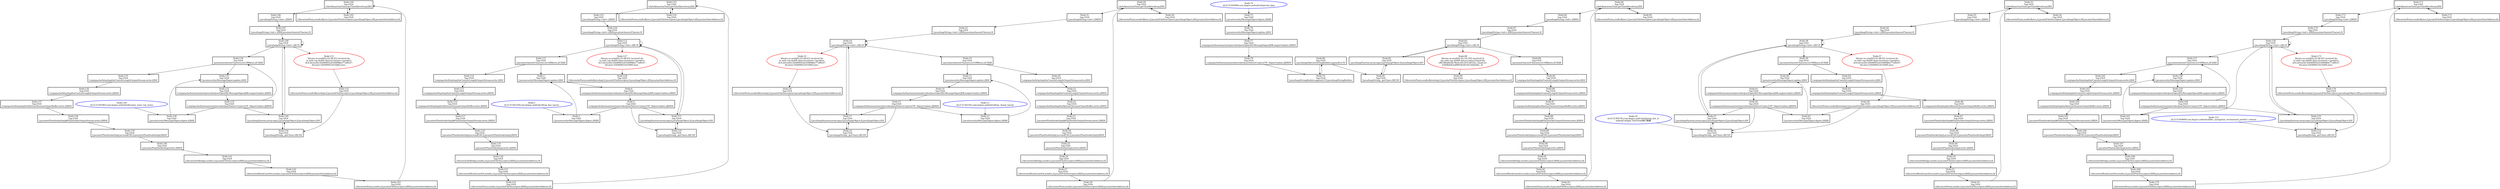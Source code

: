 digraph G {
N144 [shape=box,color=black,style=bold,label="Node:144\nTag:1024\nLdalvik/system/Taint;getTaintByteArray,([B)I"];
N148 [shape=box,color=black,style=bold,label="Node:148\nTag:1024\nLjava/lang/String;<init>,(II[C)V"];
N146 [shape=box,color=black,style=bold,label="Node:146\nTag:1024\nLjava/lang/String;<init>,([BII)V"];
N147 [shape=box,color=black,style=bold,label="Node:147\nTag:1024\nLjava/lang/String;<init>,([BIILjava/nio/charset/Charset;)V"];
N150 [shape=box,color=black,style=bold,label="Node:150\nTag:1024\nLjava/lang/String;_getChars,(II[CI)V"];
N149 [shape=box,color=black,style=bold,label="Node:149\nTag:1024\nLjava/lang/System;arraycopy,(Ljava/lang/Object;ILjava/lang/Object;II)V"];
N138 [shape=box,color=black,style=bold,label="Node:138\nTag:1024\nLjava/net/PlainSocketImpl$PlainSocketOutputStream;write,([BII)V"];
N139 [shape=box,color=black,style=bold,label="Node:139\nTag:1024\nLjava/net/PlainSocketImpl;access$100,(Ljava/net/PlainSocketImpl;[BII)V"];
N140 [shape=box,color=black,style=bold,label="Node:140\nTag:1024\nLjava/net/PlainSocketImpl;write,([BII)V"];
N134 [shape=box,color=black,style=bold,label="Node:134\nTag:1024\nLjava/nio/charset/Charsets;toUtf8Bytes,([CII)[B"];
N130 [shape=box,color=black,style=bold,label="Node:130\nTag:1024\nLjava/security/MessageDigest;digest,([B)[B"];
N131 [shape=box,color=black,style=bold,label="Node:131\nTag:1024\nLjava/security/MessageDigest;update,([B)V"];
N142 [shape=box,color=black,style=bold,label="Node:142\nTag:1024\nLlibcore/io/BlockGuardOs;sendto,(Ljava/io/FileDescriptor;[BIIILjava/net/InetAddress;I)I"];
N141 [shape=box,color=black,style=bold,label="Node:141\nTag:1024\nLlibcore/io/IoBridge;sendto,(Ljava/io/FileDescriptor;[BIIILjava/net/InetAddress;I)I"];
N143 [shape=box,color=black,style=bold,label="Node:143\nTag:1024\nLlibcore/io/Posix;sendto,(Ljava/io/FileDescriptor;[BIIILjava/net/InetAddress;I)I"];
N145 [shape=box,color=black,style=bold,label="Node:145\nTag:1024\nLlibcore/io/Posix;sendtoBytes,(Ljava/io/FileDescriptor;Ljava/lang/Object;IIILjava/net/InetAddress;I)I"];
N152 [shape=box,color=black,style=bold,label="Node:152\nTag:1024\nLlibcore/io/Posix;sendtoBytesImpl,(Ljava/io/FileDescriptor;Ljava/lang/Object;IIILjava/net/InetAddress;I)I"];
N133 [shape=box,color=black,style=bold,label="Node:133\nTag:1024\nLorg/apache/harmony/xnet/provider/jsse/NativeCrypto;EVP_DigestUpdate,(J[BII)V"];
N132 [shape=box,color=black,style=bold,label="Node:132\nTag:1024\nLorg/apache/harmony/xnet/provider/jsse/OpenSSLMessageDigestJDK;engineUpdate,([BII)V"];
N137 [shape=box,color=black,style=bold,label="Node:137\nTag:1024\nLorg/apache/http/impl/io/AbstractSessionOutputBuffer;write,([BII)V"];
N135 [shape=box,color=black,style=bold,label="Node:135\nTag:1024\nLorg/apache/http/impl/io/ContentLengthOutputStream;write,([B)V"];
N136 [shape=box,color=black,style=bold,label="Node:136\nTag:1024\nLorg/apache/http/impl/io/ContentLengthOutputStream;write,([BII)V"];
N129 [shape=ellipse,color=blue,style=bold,label="Node:129\nid:2131361803;com.kugou.android:id/comm_main_top_menu"];
N151 [shape=ellipse,color=red,style=bold,label="Node:151\nlibcore.os.send(42.62.68.65) received da-\nta with tag 0x400 data=[content={product-\nid:4,deviceid:356489052416489$4e77af8c47-\n6d,imei:356489052416489,imsi: "];
N123 [shape=box,color=black,style=bold,label="Node:123\nTag:1024\nLdalvik/system/Taint;getTaintByteArray,([B)I"];
N112 [shape=box,color=black,style=bold,label="Node:112\nTag:1024\nLjava/lang/String;<init>,(II[C)V"];
N125 [shape=box,color=black,style=bold,label="Node:125\nTag:1024\nLjava/lang/String;<init>,([BII)V"];
N126 [shape=box,color=black,style=bold,label="Node:126\nTag:1024\nLjava/lang/String;<init>,([BIILjava/nio/charset/Charset;)V"];
N110 [shape=box,color=black,style=bold,label="Node:110\nTag:1024\nLjava/lang/String;_getChars,(II[CI)V"];
N111 [shape=box,color=black,style=bold,label="Node:111\nTag:1024\nLjava/lang/System;arraycopy,(Ljava/lang/Object;ILjava/lang/Object;II)V"];
N117 [shape=box,color=black,style=bold,label="Node:117\nTag:1024\nLjava/net/PlainSocketImpl$PlainSocketOutputStream;write,([BII)V"];
N118 [shape=box,color=black,style=bold,label="Node:118\nTag:1024\nLjava/net/PlainSocketImpl;access$100,(Ljava/net/PlainSocketImpl;[BII)V"];
N119 [shape=box,color=black,style=bold,label="Node:119\nTag:1024\nLjava/net/PlainSocketImpl;write,([BII)V"];
N113 [shape=box,color=black,style=bold,label="Node:113\nTag:1024\nLjava/nio/charset/Charsets;toUtf8Bytes,([CII)[B"];
N2 [shape=box,color=black,style=bold,label="Node:2\nTag:1024\nLjava/security/MessageDigest;digest,([B)[B"];
N3 [shape=box,color=black,style=bold,label="Node:3\nTag:1024\nLjava/security/MessageDigest;update,([B)V"];
N121 [shape=box,color=black,style=bold,label="Node:121\nTag:1024\nLlibcore/io/BlockGuardOs;sendto,(Ljava/io/FileDescriptor;[BIIILjava/net/InetAddress;I)I"];
N120 [shape=box,color=black,style=bold,label="Node:120\nTag:1024\nLlibcore/io/IoBridge;sendto,(Ljava/io/FileDescriptor;[BIIILjava/net/InetAddress;I)I"];
N122 [shape=box,color=black,style=bold,label="Node:122\nTag:1024\nLlibcore/io/Posix;sendto,(Ljava/io/FileDescriptor;[BIIILjava/net/InetAddress;I)I"];
N124 [shape=box,color=black,style=bold,label="Node:124\nTag:1024\nLlibcore/io/Posix;sendtoBytes,(Ljava/io/FileDescriptor;Ljava/lang/Object;IIILjava/net/InetAddress;I)I"];
N128 [shape=box,color=black,style=bold,label="Node:128\nTag:1024\nLlibcore/io/Posix;sendtoBytesImpl,(Ljava/io/FileDescriptor;Ljava/lang/Object;IIILjava/net/InetAddress;I)I"];
N5 [shape=box,color=black,style=bold,label="Node:5\nTag:1024\nLorg/apache/harmony/xnet/provider/jsse/NativeCrypto;EVP_DigestUpdate,(J[BII)V"];
N4 [shape=box,color=black,style=bold,label="Node:4\nTag:1024\nLorg/apache/harmony/xnet/provider/jsse/OpenSSLMessageDigestJDK;engineUpdate,([BII)V"];
N116 [shape=box,color=black,style=bold,label="Node:116\nTag:1024\nLorg/apache/http/impl/io/AbstractSessionOutputBuffer;write,([BII)V"];
N114 [shape=box,color=black,style=bold,label="Node:114\nTag:1024\nLorg/apache/http/impl/io/ContentLengthOutputStream;write,([B)V"];
N115 [shape=box,color=black,style=bold,label="Node:115\nTag:1024\nLorg/apache/http/impl/io/ContentLengthOutputStream;write,([BII)V"];
N1 [shape=ellipse,color=blue,style=bold,label="Node:1\nid:2131362339;com.kugou.android:id/top_kan_layout"];
N127 [shape=ellipse,color=red,style=bold,label="Node:127\nlibcore.os.send(42.62.68.65) received da-\nta with tag 0x400 data=[content={product-\nid:5,deviceid:356489052416489$4e77af8c47-\n6d,imei:356489052416489,imsi: "];
N29 [shape=box,color=black,style=bold,label="Node:29\nTag:1024\nLdalvik/system/Taint;getTaintByteArray,([B)I"];
N18 [shape=box,color=black,style=bold,label="Node:18\nTag:1024\nLjava/lang/String;<init>,(II[C)V"];
N31 [shape=box,color=black,style=bold,label="Node:31\nTag:1024\nLjava/lang/String;<init>,([BII)V"];
N32 [shape=box,color=black,style=bold,label="Node:32\nTag:1024\nLjava/lang/String;<init>,([BIILjava/nio/charset/Charset;)V"];
N16 [shape=box,color=black,style=bold,label="Node:16\nTag:1024\nLjava/lang/String;_getChars,(II[CI)V"];
N17 [shape=box,color=black,style=bold,label="Node:17\nTag:1024\nLjava/lang/System;arraycopy,(Ljava/lang/Object;ILjava/lang/Object;II)V"];
N23 [shape=box,color=black,style=bold,label="Node:23\nTag:1024\nLjava/net/PlainSocketImpl$PlainSocketOutputStream;write,([BII)V"];
N24 [shape=box,color=black,style=bold,label="Node:24\nTag:1024\nLjava/net/PlainSocketImpl;access$100,(Ljava/net/PlainSocketImpl;[BII)V"];
N25 [shape=box,color=black,style=bold,label="Node:25\nTag:1024\nLjava/net/PlainSocketImpl;write,([BII)V"];
N19 [shape=box,color=black,style=bold,label="Node:19\nTag:1024\nLjava/nio/charset/Charsets;toUtf8Bytes,([CII)[B"];
N12 [shape=box,color=black,style=bold,label="Node:12\nTag:1024\nLjava/security/MessageDigest;digest,([B)[B"];
N13 [shape=box,color=black,style=bold,label="Node:13\nTag:1024\nLjava/security/MessageDigest;update,([B)V"];
N27 [shape=box,color=black,style=bold,label="Node:27\nTag:1024\nLlibcore/io/BlockGuardOs;sendto,(Ljava/io/FileDescriptor;[BIIILjava/net/InetAddress;I)I"];
N26 [shape=box,color=black,style=bold,label="Node:26\nTag:1024\nLlibcore/io/IoBridge;sendto,(Ljava/io/FileDescriptor;[BIIILjava/net/InetAddress;I)I"];
N28 [shape=box,color=black,style=bold,label="Node:28\nTag:1024\nLlibcore/io/Posix;sendto,(Ljava/io/FileDescriptor;[BIIILjava/net/InetAddress;I)I"];
N30 [shape=box,color=black,style=bold,label="Node:30\nTag:1024\nLlibcore/io/Posix;sendtoBytes,(Ljava/io/FileDescriptor;Ljava/lang/Object;IIILjava/net/InetAddress;I)I"];
N34 [shape=box,color=black,style=bold,label="Node:34\nTag:1024\nLlibcore/io/Posix;sendtoBytesImpl,(Ljava/io/FileDescriptor;Ljava/lang/Object;IIILjava/net/InetAddress;I)I"];
N15 [shape=box,color=black,style=bold,label="Node:15\nTag:1024\nLorg/apache/harmony/xnet/provider/jsse/NativeCrypto;EVP_DigestUpdate,(J[BII)V"];
N14 [shape=box,color=black,style=bold,label="Node:14\nTag:1024\nLorg/apache/harmony/xnet/provider/jsse/OpenSSLMessageDigestJDK;engineUpdate,([BII)V"];
N22 [shape=box,color=black,style=bold,label="Node:22\nTag:1024\nLorg/apache/http/impl/io/AbstractSessionOutputBuffer;write,([BII)V"];
N20 [shape=box,color=black,style=bold,label="Node:20\nTag:1024\nLorg/apache/http/impl/io/ContentLengthOutputStream;write,([B)V"];
N21 [shape=box,color=black,style=bold,label="Node:21\nTag:1024\nLorg/apache/http/impl/io/ContentLengthOutputStream;write,([BII)V"];
N11 [shape=ellipse,color=blue,style=bold,label="Node:11\nid:2131362341;com.kugou.android:id/top_chang_layout"];
N33 [shape=ellipse,color=red,style=bold,label="Node:33\nlibcore.os.send(42.62.68.65) received da-\nta with tag 0x400 data=[content={product-\nid:4,deviceid:356489052416489$4e77af8c47-\n6d,imei:356489052416489,imsi: "];
N94 [shape=box,color=black,style=bold,label="Node:94\nTag:1024\nLdalvik/system/Taint;getTaintByteArray,([B)I"];
N80 [shape=box,color=black,style=bold,label="Node:80\nTag:1024\nLjava/lang/AbstractStringBuilder;append0,(C)V"];
N83 [shape=box,color=black,style=bold,label="Node:83\nTag:1024\nLjava/lang/String;<init>,(II[C)V"];
N96 [shape=box,color=black,style=bold,label="Node:96\nTag:1024\nLjava/lang/String;<init>,([BII)V"];
N97 [shape=box,color=black,style=bold,label="Node:97\nTag:1024\nLjava/lang/String;<init>,([BIILjava/nio/charset/Charset;)V"];
N81 [shape=box,color=black,style=bold,label="Node:81\nTag:1024\nLjava/lang/String;_getChars,(II[CI)V"];
N79 [shape=box,color=black,style=bold,label="Node:79\nTag:1024\nLjava/lang/StringBuilder;append,(C)Ljava/lang/StringBuilder;"];
N82 [shape=box,color=black,style=bold,label="Node:82\nTag:1024\nLjava/lang/System;arraycopy,(Ljava/lang/Object;ILjava/lang/Object;II)V"];
N88 [shape=box,color=black,style=bold,label="Node:88\nTag:1024\nLjava/net/PlainSocketImpl$PlainSocketOutputStream;write,([BII)V"];
N89 [shape=box,color=black,style=bold,label="Node:89\nTag:1024\nLjava/net/PlainSocketImpl;access$100,(Ljava/net/PlainSocketImpl;[BII)V"];
N90 [shape=box,color=black,style=bold,label="Node:90\nTag:1024\nLjava/net/PlainSocketImpl;write,([BII)V"];
N84 [shape=box,color=black,style=bold,label="Node:84\nTag:1024\nLjava/nio/charset/Charsets;toUtf8Bytes,([CII)[B"];
N75 [shape=box,color=black,style=bold,label="Node:75\nTag:1024\nLjava/security/MessageDigest;digest,([B)[B"];
N76 [shape=box,color=black,style=bold,label="Node:76\nTag:1024\nLjava/security/MessageDigest;update,([B)V"];
N92 [shape=box,color=black,style=bold,label="Node:92\nTag:1024\nLlibcore/io/BlockGuardOs;sendto,(Ljava/io/FileDescriptor;[BIIILjava/net/InetAddress;I)I"];
N91 [shape=box,color=black,style=bold,label="Node:91\nTag:1024\nLlibcore/io/IoBridge;sendto,(Ljava/io/FileDescriptor;[BIIILjava/net/InetAddress;I)I"];
N93 [shape=box,color=black,style=bold,label="Node:93\nTag:1024\nLlibcore/io/Posix;sendto,(Ljava/io/FileDescriptor;[BIIILjava/net/InetAddress;I)I"];
N95 [shape=box,color=black,style=bold,label="Node:95\nTag:1024\nLlibcore/io/Posix;sendtoBytes,(Ljava/io/FileDescriptor;Ljava/lang/Object;IIILjava/net/InetAddress;I)I"];
N99 [shape=box,color=black,style=bold,label="Node:99\nTag:1024\nLlibcore/io/Posix;sendtoBytesImpl,(Ljava/io/FileDescriptor;Ljava/lang/Object;IIILjava/net/InetAddress;I)I"];
N78 [shape=box,color=black,style=bold,label="Node:78\nTag:1024\nLorg/apache/harmony/xnet/provider/jsse/NativeCrypto;EVP_DigestUpdate,(J[BII)V"];
N77 [shape=box,color=black,style=bold,label="Node:77\nTag:1024\nLorg/apache/harmony/xnet/provider/jsse/OpenSSLMessageDigestJDK;engineUpdate,([BII)V"];
N87 [shape=box,color=black,style=bold,label="Node:87\nTag:1024\nLorg/apache/http/impl/io/AbstractSessionOutputBuffer;write,([BII)V"];
N85 [shape=box,color=black,style=bold,label="Node:85\nTag:1024\nLorg/apache/http/impl/io/ContentLengthOutputStream;write,([B)V"];
N86 [shape=box,color=black,style=bold,label="Node:86\nTag:1024\nLorg/apache/http/impl/io/ContentLengthOutputStream;write,([BII)V"];
N74 [shape=ellipse,color=blue,style=bold,label="Node:74\nid:2131363900;com.kugou.android:id/special_play"];
N98 [shape=ellipse,color=red,style=bold,label="Node:98\nlibcore.os.send(42.62.59.195) received d-\nata with tag 0x400 data=[{data:[{hash:9d-\ne8f198eb8e0a7f6cfe34e187e3655a},{hash:2e-\n426f8def63a8f8036e823fc1bd4ab6},{h "];
N53 [shape=box,color=black,style=bold,label="Node:53\nTag:1024\nLdalvik/system/Taint;getTaintByteArray,([B)I"];
N38 [shape=box,color=black,style=bold,label="Node:38\nTag:1024\nLjava/lang/String;<init>,(II[C)V"];
N55 [shape=box,color=black,style=bold,label="Node:55\nTag:1024\nLjava/lang/String;<init>,([BII)V"];
N56 [shape=box,color=black,style=bold,label="Node:56\nTag:1024\nLjava/lang/String;<init>,([BIILjava/nio/charset/Charset;)V"];
N36 [shape=box,color=black,style=bold,label="Node:36\nTag:1024\nLjava/lang/String;_getChars,(II[CI)V"];
N37 [shape=box,color=black,style=bold,label="Node:37\nTag:1024\nLjava/lang/System;arraycopy,(Ljava/lang/Object;ILjava/lang/Object;II)V"];
N47 [shape=box,color=black,style=bold,label="Node:47\nTag:1024\nLjava/net/PlainSocketImpl$PlainSocketOutputStream;write,([BII)V"];
N48 [shape=box,color=black,style=bold,label="Node:48\nTag:1024\nLjava/net/PlainSocketImpl;access$100,(Ljava/net/PlainSocketImpl;[BII)V"];
N49 [shape=box,color=black,style=bold,label="Node:49\nTag:1024\nLjava/net/PlainSocketImpl;write,([BII)V"];
N39 [shape=box,color=black,style=bold,label="Node:39\nTag:1024\nLjava/nio/charset/Charsets;toUtf8Bytes,([CII)[B"];
N43 [shape=box,color=black,style=bold,label="Node:43\nTag:1024\nLjava/security/MessageDigest;digest,([B)[B"];
N40 [shape=box,color=black,style=bold,label="Node:40\nTag:1024\nLjava/security/MessageDigest;update,([B)V"];
N51 [shape=box,color=black,style=bold,label="Node:51\nTag:1024\nLlibcore/io/BlockGuardOs;sendto,(Ljava/io/FileDescriptor;[BIIILjava/net/InetAddress;I)I"];
N50 [shape=box,color=black,style=bold,label="Node:50\nTag:1024\nLlibcore/io/IoBridge;sendto,(Ljava/io/FileDescriptor;[BIIILjava/net/InetAddress;I)I"];
N52 [shape=box,color=black,style=bold,label="Node:52\nTag:1024\nLlibcore/io/Posix;sendto,(Ljava/io/FileDescriptor;[BIIILjava/net/InetAddress;I)I"];
N54 [shape=box,color=black,style=bold,label="Node:54\nTag:1024\nLlibcore/io/Posix;sendtoBytes,(Ljava/io/FileDescriptor;Ljava/lang/Object;IIILjava/net/InetAddress;I)I"];
N58 [shape=box,color=black,style=bold,label="Node:58\nTag:1024\nLlibcore/io/Posix;sendtoBytesImpl,(Ljava/io/FileDescriptor;Ljava/lang/Object;IIILjava/net/InetAddress;I)I"];
N42 [shape=box,color=black,style=bold,label="Node:42\nTag:1024\nLorg/apache/harmony/xnet/provider/jsse/NativeCrypto;EVP_DigestUpdate,(J[BII)V"];
N41 [shape=box,color=black,style=bold,label="Node:41\nTag:1024\nLorg/apache/harmony/xnet/provider/jsse/OpenSSLMessageDigestJDK;engineUpdate,([BII)V"];
N46 [shape=box,color=black,style=bold,label="Node:46\nTag:1024\nLorg/apache/http/impl/io/AbstractSessionOutputBuffer;write,([BII)V"];
N44 [shape=box,color=black,style=bold,label="Node:44\nTag:1024\nLorg/apache/http/impl/io/ContentLengthOutputStream;write,([B)V"];
N45 [shape=box,color=black,style=bold,label="Node:45\nTag:1024\nLorg/apache/http/impl/io/ContentLengthOutputStream;write,([BII)V"];
N35 [shape=ellipse,color=blue,style=bold,label="Node:35\nid:2131364745;com.kugou.android:id/song_hot_tv\nandroid.widget.TextView$热门歌曲"];
N57 [shape=ellipse,color=red,style=bold,label="Node:57\nlibcore.os.send(42.62.68.65) received da-\nta with tag 0x400 data=[content={product-\nid:4,deviceid:356489052416489$4e77af8c47-\n6d,imei:356489052416489,imsi: "];
N171 [shape=box,color=black,style=bold,label="Node:171\nTag:1024\nLdalvik/system/Taint;getTaintByteArray,([B)I"];
N156 [shape=box,color=black,style=bold,label="Node:156\nTag:1024\nLjava/lang/String;<init>,(II[C)V"];
N173 [shape=box,color=black,style=bold,label="Node:173\nTag:1024\nLjava/lang/String;<init>,([BII)V"];
N174 [shape=box,color=black,style=bold,label="Node:174\nTag:1024\nLjava/lang/String;<init>,([BIILjava/nio/charset/Charset;)V"];
N154 [shape=box,color=black,style=bold,label="Node:154\nTag:1024\nLjava/lang/String;_getChars,(II[CI)V"];
N155 [shape=box,color=black,style=bold,label="Node:155\nTag:1024\nLjava/lang/System;arraycopy,(Ljava/lang/Object;ILjava/lang/Object;II)V"];
N165 [shape=box,color=black,style=bold,label="Node:165\nTag:1024\nLjava/net/PlainSocketImpl$PlainSocketOutputStream;write,([BII)V"];
N166 [shape=box,color=black,style=bold,label="Node:166\nTag:1024\nLjava/net/PlainSocketImpl;access$100,(Ljava/net/PlainSocketImpl;[BII)V"];
N167 [shape=box,color=black,style=bold,label="Node:167\nTag:1024\nLjava/net/PlainSocketImpl;write,([BII)V"];
N157 [shape=box,color=black,style=bold,label="Node:157\nTag:1024\nLjava/nio/charset/Charsets;toUtf8Bytes,([CII)[B"];
N161 [shape=box,color=black,style=bold,label="Node:161\nTag:1024\nLjava/security/MessageDigest;digest,([B)[B"];
N158 [shape=box,color=black,style=bold,label="Node:158\nTag:1024\nLjava/security/MessageDigest;update,([B)V"];
N169 [shape=box,color=black,style=bold,label="Node:169\nTag:1024\nLlibcore/io/BlockGuardOs;sendto,(Ljava/io/FileDescriptor;[BIIILjava/net/InetAddress;I)I"];
N168 [shape=box,color=black,style=bold,label="Node:168\nTag:1024\nLlibcore/io/IoBridge;sendto,(Ljava/io/FileDescriptor;[BIIILjava/net/InetAddress;I)I"];
N170 [shape=box,color=black,style=bold,label="Node:170\nTag:1024\nLlibcore/io/Posix;sendto,(Ljava/io/FileDescriptor;[BIIILjava/net/InetAddress;I)I"];
N172 [shape=box,color=black,style=bold,label="Node:172\nTag:1024\nLlibcore/io/Posix;sendtoBytes,(Ljava/io/FileDescriptor;Ljava/lang/Object;IIILjava/net/InetAddress;I)I"];
N176 [shape=box,color=black,style=bold,label="Node:176\nTag:1024\nLlibcore/io/Posix;sendtoBytesImpl,(Ljava/io/FileDescriptor;Ljava/lang/Object;IIILjava/net/InetAddress;I)I"];
N160 [shape=box,color=black,style=bold,label="Node:160\nTag:1024\nLorg/apache/harmony/xnet/provider/jsse/NativeCrypto;EVP_DigestUpdate,(J[BII)V"];
N159 [shape=box,color=black,style=bold,label="Node:159\nTag:1024\nLorg/apache/harmony/xnet/provider/jsse/OpenSSLMessageDigestJDK;engineUpdate,([BII)V"];
N164 [shape=box,color=black,style=bold,label="Node:164\nTag:1024\nLorg/apache/http/impl/io/AbstractSessionOutputBuffer;write,([BII)V"];
N162 [shape=box,color=black,style=bold,label="Node:162\nTag:1024\nLorg/apache/http/impl/io/ContentLengthOutputStream;write,([B)V"];
N163 [shape=box,color=black,style=bold,label="Node:163\nTag:1024\nLorg/apache/http/impl/io/ContentLengthOutputStream;write,([BII)V"];
N153 [shape=ellipse,color=blue,style=bold,label="Node:153\nid:2131364806;com.kugou.android:id/ktv_navigation_recommend_product_content"];
N175 [shape=ellipse,color=red,style=bold,label="Node:175\nlibcore.os.send(42.62.68.65) received da-\nta with tag 0x400 data=[content={product-\nid:4,deviceid:356489052416489$4e77af8c47-\n6d,imei:356489052416489,imsi: "];
N144 -> N146;
N144 -> N145;
N148 -> N148;
N148 -> N149;
N148 -> N134;
N148 -> N151;
N146 -> N147;
N147 -> N148;
N150 -> N149;
N149 -> N148;
N149 -> N150;
N138 -> N139;
N139 -> N140;
N140 -> N141;
N134 -> N131;
N134 -> N135;
N130 -> N131;
N131 -> N132;
N142 -> N143;
N141 -> N142;
N143 -> N144;
N145 -> N144;
N152 -> N150;
N133 -> N149;
N133 -> N134;
N133 -> N130;
N132 -> N133;
N137 -> N138;
N135 -> N136;
N136 -> N137;
N129 -> N130;
N151 -> N152;
N123 -> N125;
N123 -> N124;
N112 -> N112;
N112 -> N111;
N112 -> N113;
N112 -> N127;
N125 -> N126;
N126 -> N112;
N110 -> N111;
N111 -> N112;
N111 -> N110;
N117 -> N118;
N118 -> N119;
N119 -> N120;
N113 -> N3;
N113 -> N114;
N2 -> N3;
N3 -> N4;
N121 -> N122;
N120 -> N121;
N122 -> N123;
N124 -> N123;
N5 -> N110;
N5 -> N111;
N5 -> N2;
N4 -> N5;
N116 -> N117;
N114 -> N115;
N115 -> N116;
N1 -> N2;
N127 -> N128;
N29 -> N31;
N29 -> N30;
N18 -> N18;
N18 -> N17;
N18 -> N19;
N18 -> N33;
N31 -> N32;
N32 -> N18;
N16 -> N17;
N17 -> N18;
N17 -> N16;
N23 -> N24;
N24 -> N25;
N25 -> N26;
N19 -> N13;
N19 -> N20;
N12 -> N13;
N13 -> N14;
N27 -> N28;
N26 -> N27;
N28 -> N29;
N30 -> N29;
N34 -> N16;
N15 -> N16;
N15 -> N17;
N15 -> N12;
N14 -> N15;
N22 -> N23;
N20 -> N21;
N21 -> N22;
N11 -> N12;
N33 -> N34;
N94 -> N96;
N94 -> N95;
N80 -> N81;
N80 -> N79;
N83 -> N82;
N83 -> N84;
N83 -> N98;
N96 -> N97;
N97 -> N83;
N81 -> N82;
N79 -> N80;
N82 -> N83;
N82 -> N81;
N88 -> N89;
N89 -> N90;
N90 -> N91;
N84 -> N85;
N75 -> N76;
N76 -> N77;
N92 -> N93;
N91 -> N92;
N93 -> N94;
N95 -> N94;
N78 -> N79;
N77 -> N78;
N87 -> N88;
N85 -> N86;
N86 -> N87;
N74 -> N75;
N98 -> N99;
N53 -> N55;
N53 -> N54;
N38 -> N38;
N38 -> N37;
N38 -> N39;
N38 -> N57;
N55 -> N56;
N56 -> N38;
N36 -> N37;
N37 -> N38;
N37 -> N36;
N47 -> N48;
N48 -> N49;
N49 -> N50;
N39 -> N40;
N39 -> N44;
N43 -> N40;
N40 -> N41;
N51 -> N52;
N50 -> N51;
N52 -> N53;
N54 -> N53;
N58 -> N36;
N58 -> N43;
N42 -> N36;
N42 -> N37;
N42 -> N43;
N41 -> N42;
N46 -> N47;
N44 -> N45;
N45 -> N46;
N35 -> N36;
N57 -> N58;
N171 -> N173;
N171 -> N172;
N156 -> N156;
N156 -> N155;
N156 -> N157;
N156 -> N161;
N156 -> N175;
N173 -> N174;
N174 -> N156;
N154 -> N155;
N155 -> N156;
N155 -> N154;
N165 -> N166;
N166 -> N167;
N167 -> N168;
N157 -> N158;
N157 -> N162;
N161 -> N158;
N158 -> N159;
N169 -> N170;
N168 -> N169;
N170 -> N171;
N172 -> N171;
N176 -> N154;
N160 -> N155;
N160 -> N157;
N160 -> N161;
N159 -> N160;
N164 -> N165;
N162 -> N163;
N163 -> N164;
N153 -> N154;
N175 -> N176;
}